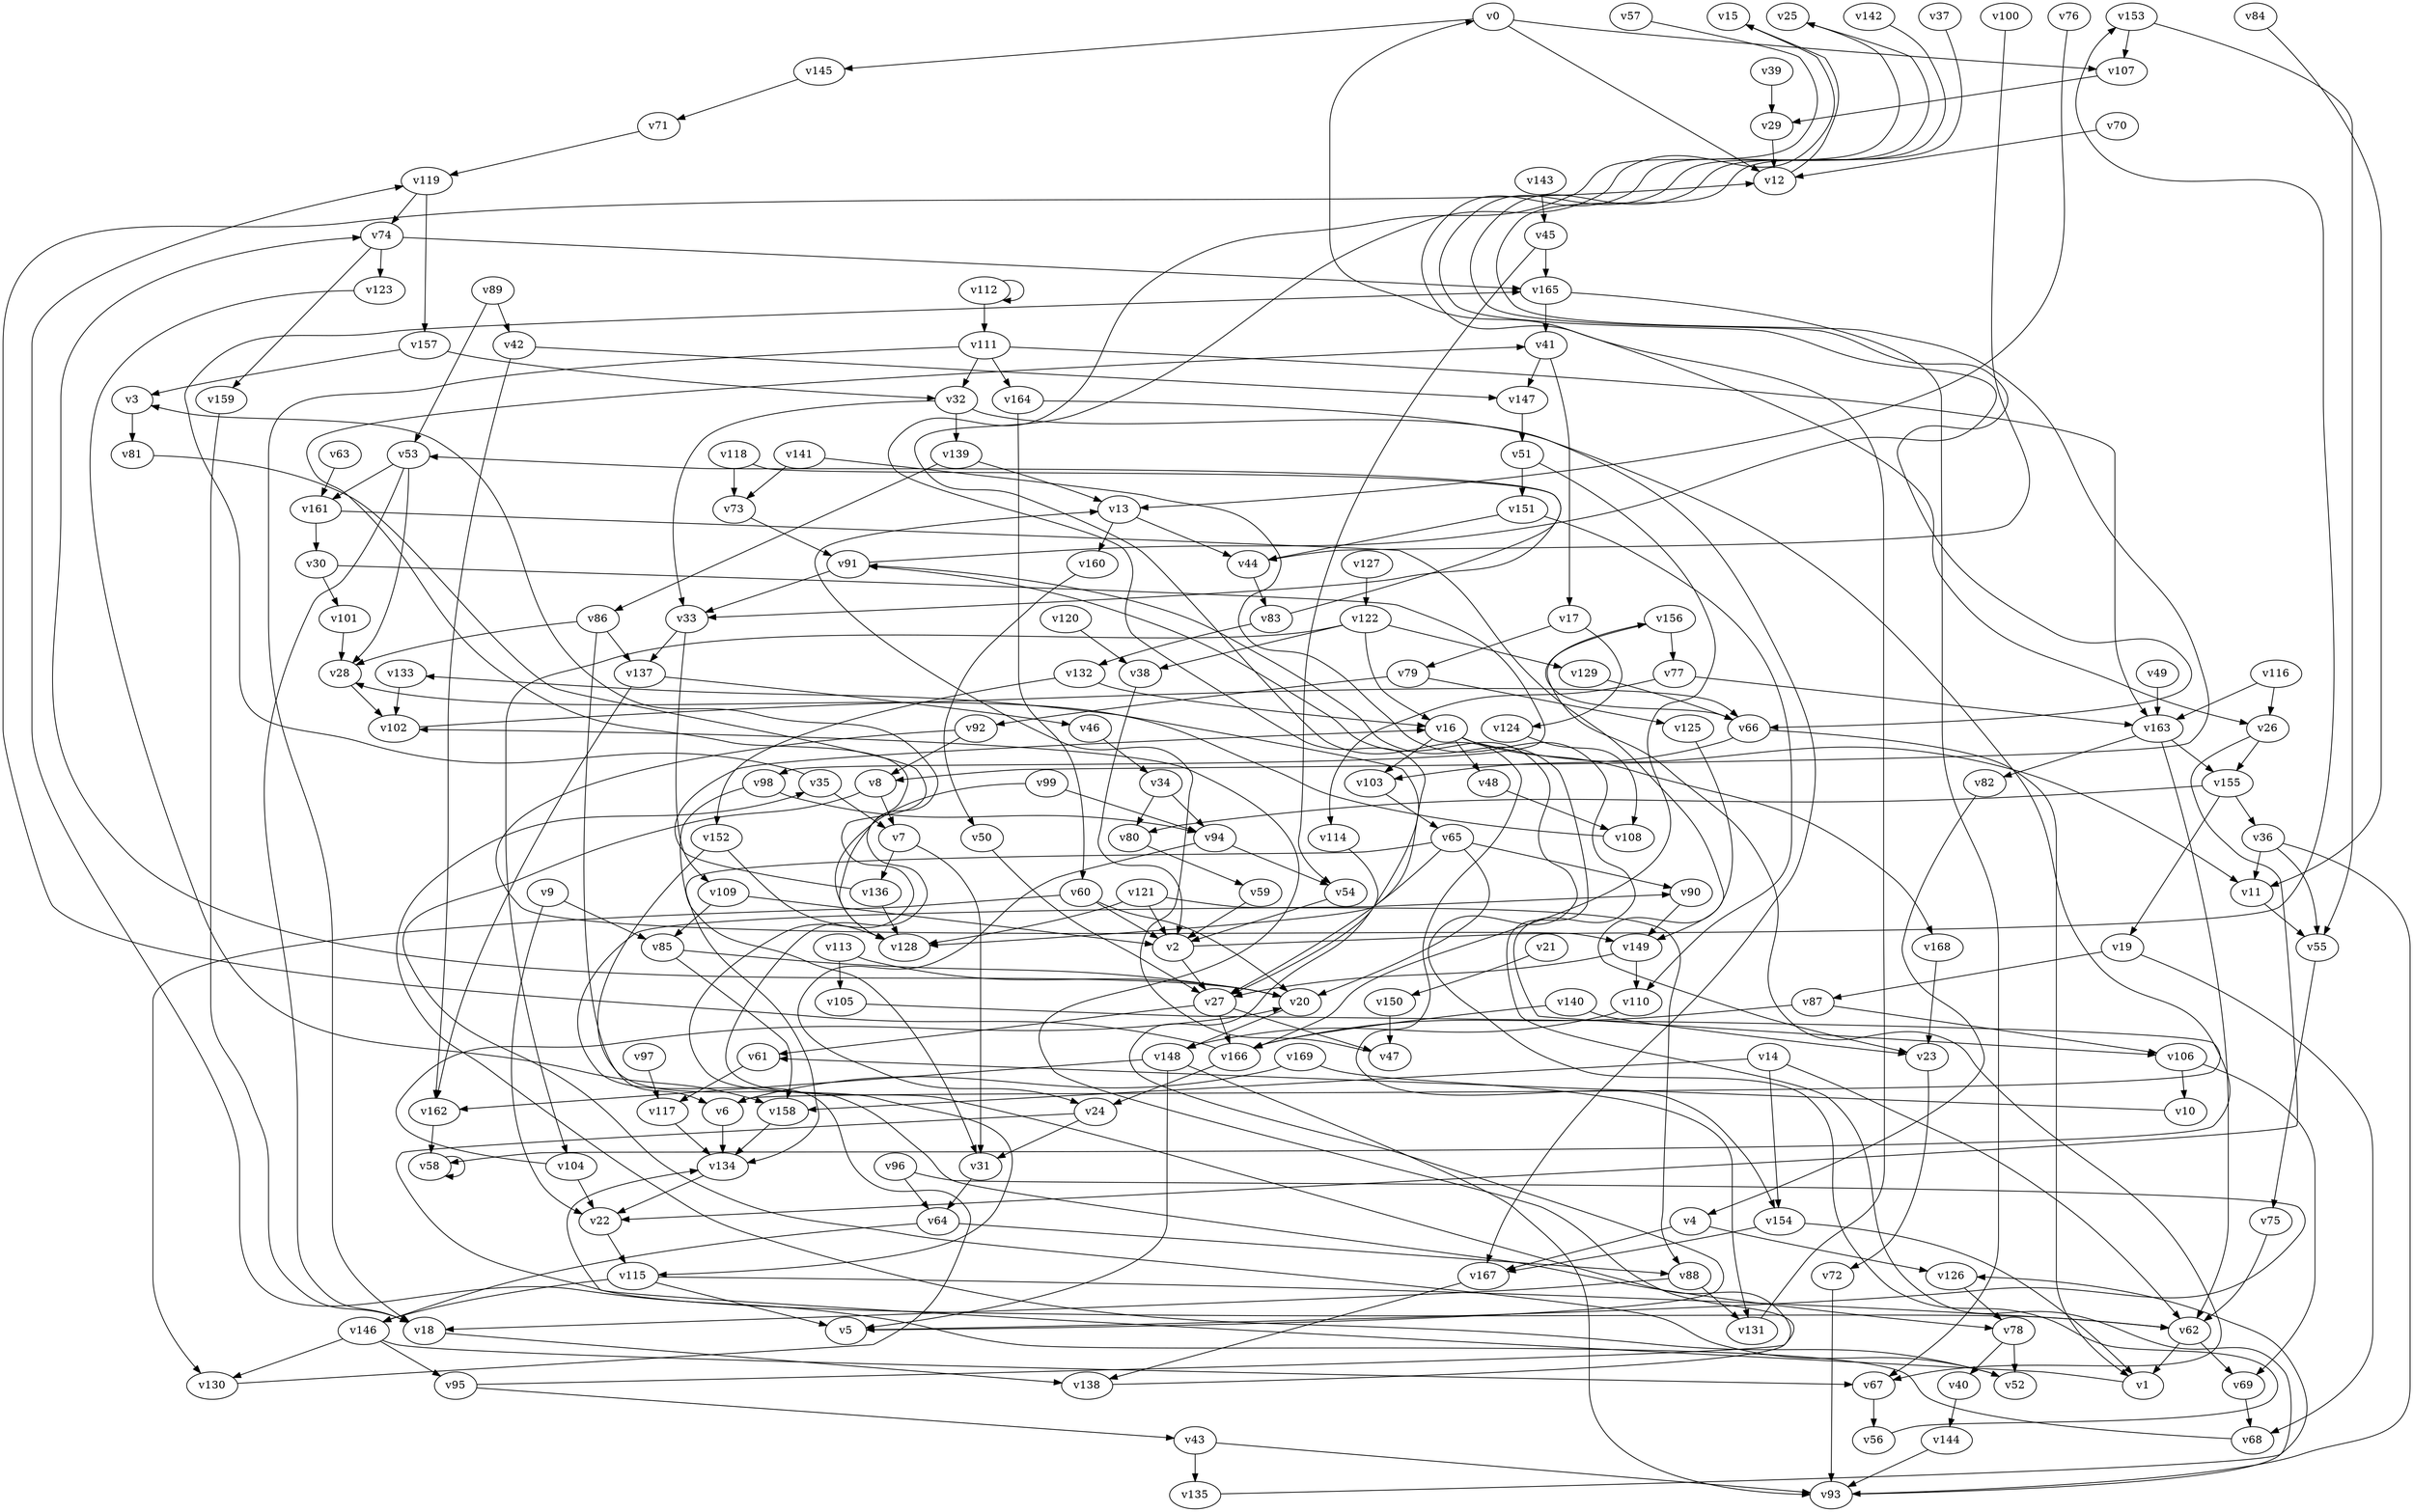 // Benchmark game 253 - 170 vertices
// time_bound: 60
// targets: v157
digraph G {
    v0 [name="v0", player=0];
    v1 [name="v1", player=1];
    v2 [name="v2", player=1];
    v3 [name="v3", player=1];
    v4 [name="v4", player=1];
    v5 [name="v5", player=1];
    v6 [name="v6", player=1];
    v7 [name="v7", player=1];
    v8 [name="v8", player=0];
    v9 [name="v9", player=0];
    v10 [name="v10", player=0];
    v11 [name="v11", player=0];
    v12 [name="v12", player=1];
    v13 [name="v13", player=1];
    v14 [name="v14", player=0];
    v15 [name="v15", player=1];
    v16 [name="v16", player=1];
    v17 [name="v17", player=0];
    v18 [name="v18", player=0];
    v19 [name="v19", player=0];
    v20 [name="v20", player=0];
    v21 [name="v21", player=1];
    v22 [name="v22", player=1];
    v23 [name="v23", player=0];
    v24 [name="v24", player=1];
    v25 [name="v25", player=1];
    v26 [name="v26", player=0];
    v27 [name="v27", player=1];
    v28 [name="v28", player=0];
    v29 [name="v29", player=0];
    v30 [name="v30", player=1];
    v31 [name="v31", player=1];
    v32 [name="v32", player=1];
    v33 [name="v33", player=1];
    v34 [name="v34", player=1];
    v35 [name="v35", player=1];
    v36 [name="v36", player=0];
    v37 [name="v37", player=0];
    v38 [name="v38", player=0];
    v39 [name="v39", player=1];
    v40 [name="v40", player=1];
    v41 [name="v41", player=1];
    v42 [name="v42", player=0];
    v43 [name="v43", player=1];
    v44 [name="v44", player=1];
    v45 [name="v45", player=1];
    v46 [name="v46", player=1];
    v47 [name="v47", player=1];
    v48 [name="v48", player=1];
    v49 [name="v49", player=0];
    v50 [name="v50", player=0];
    v51 [name="v51", player=0];
    v52 [name="v52", player=1];
    v53 [name="v53", player=1];
    v54 [name="v54", player=0];
    v55 [name="v55", player=1];
    v56 [name="v56", player=1];
    v57 [name="v57", player=0];
    v58 [name="v58", player=0];
    v59 [name="v59", player=0];
    v60 [name="v60", player=1];
    v61 [name="v61", player=1];
    v62 [name="v62", player=1];
    v63 [name="v63", player=0];
    v64 [name="v64", player=1];
    v65 [name="v65", player=0];
    v66 [name="v66", player=1];
    v67 [name="v67", player=0];
    v68 [name="v68", player=0];
    v69 [name="v69", player=0];
    v70 [name="v70", player=1];
    v71 [name="v71", player=1];
    v72 [name="v72", player=0];
    v73 [name="v73", player=1];
    v74 [name="v74", player=0];
    v75 [name="v75", player=1];
    v76 [name="v76", player=1];
    v77 [name="v77", player=1];
    v78 [name="v78", player=1];
    v79 [name="v79", player=1];
    v80 [name="v80", player=1];
    v81 [name="v81", player=1];
    v82 [name="v82", player=1];
    v83 [name="v83", player=1];
    v84 [name="v84", player=0];
    v85 [name="v85", player=0];
    v86 [name="v86", player=0];
    v87 [name="v87", player=0];
    v88 [name="v88", player=0];
    v89 [name="v89", player=0];
    v90 [name="v90", player=0];
    v91 [name="v91", player=0];
    v92 [name="v92", player=0];
    v93 [name="v93", player=0];
    v94 [name="v94", player=1];
    v95 [name="v95", player=0];
    v96 [name="v96", player=0];
    v97 [name="v97", player=1];
    v98 [name="v98", player=1];
    v99 [name="v99", player=0];
    v100 [name="v100", player=1];
    v101 [name="v101", player=0];
    v102 [name="v102", player=0];
    v103 [name="v103", player=1];
    v104 [name="v104", player=0];
    v105 [name="v105", player=1];
    v106 [name="v106", player=0];
    v107 [name="v107", player=0];
    v108 [name="v108", player=0];
    v109 [name="v109", player=0];
    v110 [name="v110", player=1];
    v111 [name="v111", player=1];
    v112 [name="v112", player=0];
    v113 [name="v113", player=0];
    v114 [name="v114", player=1];
    v115 [name="v115", player=0];
    v116 [name="v116", player=0];
    v117 [name="v117", player=1];
    v118 [name="v118", player=0];
    v119 [name="v119", player=0];
    v120 [name="v120", player=1];
    v121 [name="v121", player=1];
    v122 [name="v122", player=0];
    v123 [name="v123", player=1];
    v124 [name="v124", player=0];
    v125 [name="v125", player=1];
    v126 [name="v126", player=1];
    v127 [name="v127", player=0];
    v128 [name="v128", player=0];
    v129 [name="v129", player=0];
    v130 [name="v130", player=0];
    v131 [name="v131", player=1];
    v132 [name="v132", player=0];
    v133 [name="v133", player=1];
    v134 [name="v134", player=1];
    v135 [name="v135", player=1];
    v136 [name="v136", player=0];
    v137 [name="v137", player=1];
    v138 [name="v138", player=0];
    v139 [name="v139", player=0];
    v140 [name="v140", player=1];
    v141 [name="v141", player=1];
    v142 [name="v142", player=1];
    v143 [name="v143", player=0];
    v144 [name="v144", player=1];
    v145 [name="v145", player=1];
    v146 [name="v146", player=1];
    v147 [name="v147", player=0];
    v148 [name="v148", player=1];
    v149 [name="v149", player=0];
    v150 [name="v150", player=0];
    v151 [name="v151", player=0];
    v152 [name="v152", player=1];
    v153 [name="v153", player=1];
    v154 [name="v154", player=1];
    v155 [name="v155", player=0];
    v156 [name="v156", player=1];
    v157 [name="v157", player=0, target=1];
    v158 [name="v158", player=1];
    v159 [name="v159", player=0];
    v160 [name="v160", player=0];
    v161 [name="v161", player=1];
    v162 [name="v162", player=0];
    v163 [name="v163", player=1];
    v164 [name="v164", player=0];
    v165 [name="v165", player=0];
    v166 [name="v166", player=0];
    v167 [name="v167", player=0];
    v168 [name="v168", player=1];
    v169 [name="v169", player=0];

    v0 -> v107;
    v1 -> v134 [constraint="t < 7"];
    v2 -> v153 [constraint="t >= 3"];
    v3 -> v81;
    v4 -> v167;
    v5 -> v133 [constraint="t < 14"];
    v6 -> v134;
    v7 -> v31;
    v8 -> v52 [constraint="t mod 3 == 1"];
    v9 -> v85;
    v10 -> v61 [constraint="t mod 5 == 1"];
    v11 -> v55;
    v12 -> v15 [constraint="t mod 4 == 3"];
    v13 -> v160;
    v14 -> v154;
    v15 -> v154 [constraint="t mod 3 == 1"];
    v16 -> v11;
    v17 -> v124;
    v18 -> v138;
    v19 -> v87;
    v20 -> v74 [constraint="t mod 2 == 0"];
    v21 -> v150;
    v22 -> v115;
    v23 -> v72;
    v24 -> v62 [constraint="t < 11"];
    v25 -> v26 [constraint="t < 7"];
    v26 -> v22 [constraint="t < 9"];
    v27 -> v166;
    v28 -> v102;
    v29 -> v12;
    v30 -> v98 [constraint="t >= 1"];
    v31 -> v64;
    v32 -> v167;
    v33 -> v109;
    v34 -> v80;
    v35 -> v165 [constraint="t mod 4 == 0"];
    v36 -> v93;
    v37 -> v8 [constraint="t < 6"];
    v38 -> v2;
    v39 -> v29;
    v40 -> v144;
    v41 -> v17;
    v42 -> v162;
    v43 -> v93;
    v44 -> v83;
    v45 -> v165;
    v46 -> v34;
    v47 -> v13 [constraint="t < 12"];
    v48 -> v108;
    v49 -> v163;
    v50 -> v27;
    v51 -> v166;
    v52 -> v35 [constraint="t mod 5 == 3"];
    v53 -> v161;
    v54 -> v2;
    v55 -> v75;
    v56 -> v91 [constraint="t >= 3"];
    v57 -> v128 [constraint="t >= 2"];
    v58 -> v58;
    v59 -> v2;
    v60 -> v20;
    v61 -> v117;
    v62 -> v1;
    v63 -> v161;
    v64 -> v88;
    v65 -> v134;
    v66 -> v156 [constraint="t < 7"];
    v67 -> v56;
    v68 -> v119 [constraint="t mod 3 == 0"];
    v69 -> v68;
    v70 -> v12;
    v71 -> v119;
    v72 -> v93;
    v73 -> v91;
    v74 -> v159;
    v75 -> v62;
    v76 -> v13 [constraint="t >= 3"];
    v77 -> v114;
    v78 -> v52;
    v79 -> v92;
    v80 -> v59;
    v81 -> v115 [constraint="t >= 5"];
    v82 -> v4 [constraint="t < 12"];
    v83 -> v53 [constraint="t mod 5 == 3"];
    v84 -> v11 [constraint="t >= 1"];
    v85 -> v20;
    v86 -> v6;
    v87 -> v166;
    v88 -> v131;
    v89 -> v42;
    v90 -> v149;
    v91 -> v25 [constraint="t mod 4 == 2"];
    v92 -> v149 [constraint="t mod 5 == 4"];
    v93 -> v91 [constraint="t >= 2"];
    v94 -> v24 [constraint="t < 15"];
    v95 -> v102 [constraint="t mod 5 == 4"];
    v96 -> v5 [constraint="t >= 1"];
    v97 -> v117;
    v98 -> v31;
    v99 -> v94;
    v100 -> v44 [constraint="t < 8"];
    v101 -> v28;
    v102 -> v66 [constraint="t < 10"];
    v103 -> v65;
    v104 -> v20 [constraint="t >= 1"];
    v105 -> v6 [constraint="t mod 2 == 1"];
    v106 -> v69;
    v107 -> v29;
    v108 -> v28 [constraint="t < 12"];
    v109 -> v85;
    v110 -> v148 [constraint="t >= 4"];
    v111 -> v32;
    v112 -> v111;
    v113 -> v20;
    v114 -> v27;
    v115 -> v5;
    v116 -> v26;
    v117 -> v134;
    v118 -> v33 [constraint="t mod 5 == 2"];
    v119 -> v74;
    v120 -> v38;
    v121 -> v2;
    v122 -> v104;
    v123 -> v158 [constraint="t mod 2 == 1"];
    v124 -> v108;
    v125 -> v149;
    v126 -> v78;
    v127 -> v122;
    v128 -> v41 [constraint="t < 8"];
    v129 -> v66;
    v130 -> v90 [constraint="t mod 4 == 0"];
    v131 -> v0;
    v132 -> v16;
    v133 -> v102;
    v134 -> v22;
    v135 -> v126 [constraint="t < 7"];
    v136 -> v16 [constraint="t < 9"];
    v137 -> v46;
    v138 -> v3 [constraint="t < 12"];
    v139 -> v86;
    v140 -> v166;
    v141 -> v106 [constraint="t >= 4"];
    v142 -> v66 [constraint="t >= 2"];
    v143 -> v45;
    v144 -> v93;
    v145 -> v71;
    v146 -> v67;
    v147 -> v51;
    v148 -> v93;
    v149 -> v110;
    v150 -> v47;
    v151 -> v44;
    v152 -> v78 [constraint="t mod 2 == 0"];
    v153 -> v55;
    v154 -> v1;
    v155 -> v36;
    v156 -> v67 [constraint="t mod 5 == 0"];
    v157 -> v3;
    v158 -> v134;
    v159 -> v18;
    v160 -> v50;
    v161 -> v23 [constraint="t >= 3"];
    v162 -> v58;
    v163 -> v155;
    v164 -> v58 [constraint="t mod 3 == 2"];
    v165 -> v41;
    v166 -> v12 [constraint="t mod 4 == 3"];
    v167 -> v138;
    v168 -> v23;
    v169 -> v6;
    v60 -> v2;
    v65 -> v27;
    v119 -> v157;
    v115 -> v62;
    v42 -> v147;
    v53 -> v28;
    v155 -> v80;
    v65 -> v90;
    v146 -> v130;
    v27 -> v47;
    v169 -> v131;
    v79 -> v125;
    v34 -> v94;
    v13 -> v44;
    v4 -> v126;
    v64 -> v146;
    v154 -> v167;
    v112 -> v112;
    v74 -> v123;
    v33 -> v137;
    v86 -> v28;
    v62 -> v69;
    v88 -> v18;
    v148 -> v162;
    v65 -> v20;
    v16 -> v103;
    v16 -> v168;
    v9 -> v22;
    v43 -> v135;
    v85 -> v158;
    v111 -> v164;
    v99 -> v128;
    v0 -> v12;
    v92 -> v8;
    v136 -> v128;
    v51 -> v151;
    v66 -> v1;
    v78 -> v40;
    v116 -> v163;
    v152 -> v128;
    v164 -> v60;
    v60 -> v130;
    v151 -> v110;
    v121 -> v128;
    v122 -> v16;
    v146 -> v95;
    v17 -> v79;
    v0 -> v145;
    v86 -> v137;
    v121 -> v88;
    v109 -> v2;
    v2 -> v27;
    v166 -> v24;
    v32 -> v33;
    v155 -> v19;
    v118 -> v73;
    v165 -> v67;
    v140 -> v23;
    v7 -> v136;
    v41 -> v147;
    v53 -> v18;
    v106 -> v10;
    v139 -> v13;
    v98 -> v94;
    v141 -> v73;
    v157 -> v32;
    v74 -> v165;
    v111 -> v18;
    v104 -> v22;
    v111 -> v163;
    v122 -> v129;
    v132 -> v152;
    v24 -> v31;
    v36 -> v55;
    v20 -> v148;
    v156 -> v77;
    v26 -> v155;
    v148 -> v5;
    v89 -> v53;
    v66 -> v103;
    v16 -> v48;
    v153 -> v107;
    v32 -> v139;
    v77 -> v163;
    v149 -> v27;
    v113 -> v105;
    v19 -> v68;
    v137 -> v162;
    v96 -> v64;
    v36 -> v11;
    v83 -> v132;
    v30 -> v101;
    v115 -> v146;
    v27 -> v61;
    v14 -> v62;
    v35 -> v7;
    v45 -> v54;
    v122 -> v38;
    v95 -> v43;
    v163 -> v62;
    v8 -> v7;
    v161 -> v30;
    v87 -> v106;
    v163 -> v82;
    v14 -> v158;
    v91 -> v33;
    v94 -> v54;
}

